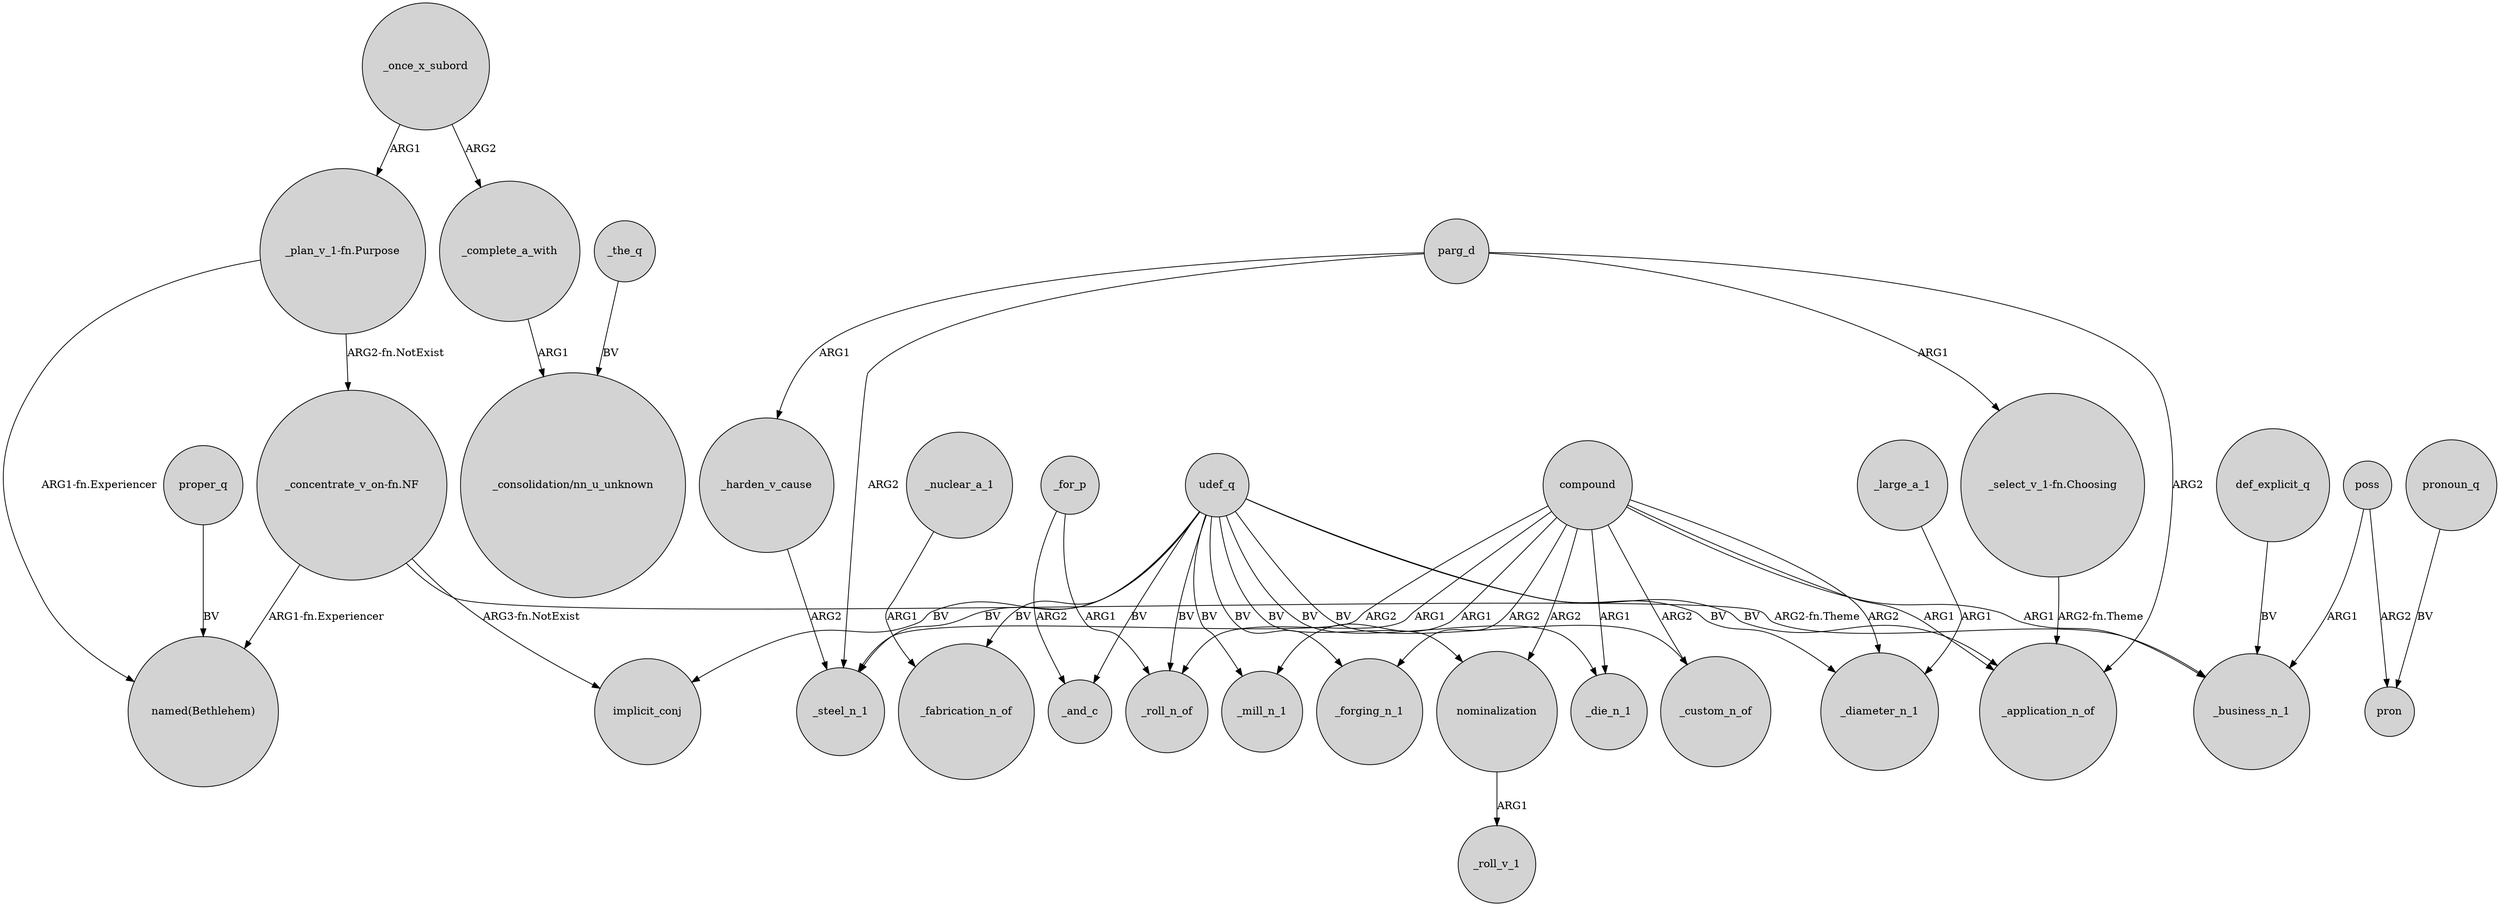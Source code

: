 digraph {
	node [shape=circle style=filled]
	"_concentrate_v_on-fn.NF" -> "named(Bethlehem)" [label="ARG1-fn.Experiencer"]
	compound -> _mill_n_1 [label=ARG1]
	poss -> pron [label=ARG2]
	compound -> _roll_n_of [label=ARG1]
	parg_d -> _steel_n_1 [label=ARG2]
	"_plan_v_1-fn.Purpose" -> "_concentrate_v_on-fn.NF" [label="ARG2-fn.NotExist"]
	udef_q -> _die_n_1 [label=BV]
	_once_x_subord -> _complete_a_with [label=ARG2]
	"_concentrate_v_on-fn.NF" -> implicit_conj [label="ARG3-fn.NotExist"]
	"_concentrate_v_on-fn.NF" -> _business_n_1 [label="ARG2-fn.Theme"]
	compound -> _steel_n_1 [label=ARG2]
	_large_a_1 -> _diameter_n_1 [label=ARG1]
	poss -> _business_n_1 [label=ARG1]
	_for_p -> _roll_n_of [label=ARG1]
	"_plan_v_1-fn.Purpose" -> "named(Bethlehem)" [label="ARG1-fn.Experiencer"]
	nominalization -> _roll_v_1 [label=ARG1]
	udef_q -> _fabrication_n_of [label=BV]
	_for_p -> _and_c [label=ARG2]
	udef_q -> _custom_n_of [label=BV]
	compound -> _forging_n_1 [label=ARG2]
	compound -> nominalization [label=ARG2]
	udef_q -> _steel_n_1 [label=BV]
	udef_q -> implicit_conj [label=BV]
	parg_d -> "_select_v_1-fn.Choosing" [label=ARG1]
	compound -> _diameter_n_1 [label=ARG2]
	udef_q -> _forging_n_1 [label=BV]
	udef_q -> _mill_n_1 [label=BV]
	_harden_v_cause -> _steel_n_1 [label=ARG2]
	udef_q -> _application_n_of [label=BV]
	"_select_v_1-fn.Choosing" -> _application_n_of [label="ARG2-fn.Theme"]
	pronoun_q -> pron [label=BV]
	compound -> _custom_n_of [label=ARG2]
	_complete_a_with -> "_consolidation/nn_u_unknown" [label=ARG1]
	proper_q -> "named(Bethlehem)" [label=BV]
	compound -> _application_n_of [label=ARG1]
	parg_d -> _harden_v_cause [label=ARG1]
	compound -> _business_n_1 [label=ARG1]
	udef_q -> _roll_n_of [label=BV]
	udef_q -> nominalization [label=BV]
	_nuclear_a_1 -> _fabrication_n_of [label=ARG1]
	parg_d -> _application_n_of [label=ARG2]
	udef_q -> _diameter_n_1 [label=BV]
	udef_q -> _and_c [label=BV]
	_once_x_subord -> "_plan_v_1-fn.Purpose" [label=ARG1]
	compound -> _die_n_1 [label=ARG1]
	def_explicit_q -> _business_n_1 [label=BV]
	_the_q -> "_consolidation/nn_u_unknown" [label=BV]
}
